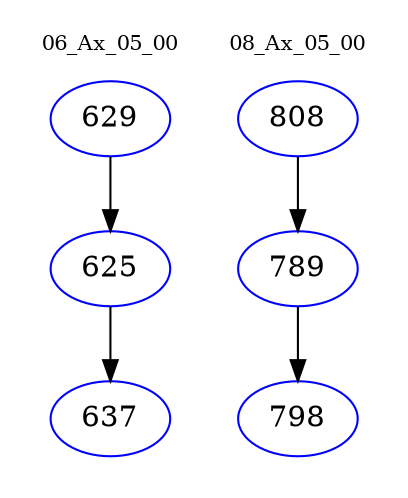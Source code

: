digraph{
subgraph cluster_0 {
color = white
label = "06_Ax_05_00";
fontsize=10;
T0_629 [label="629", color="blue"]
T0_629 -> T0_625 [color="black"]
T0_625 [label="625", color="blue"]
T0_625 -> T0_637 [color="black"]
T0_637 [label="637", color="blue"]
}
subgraph cluster_1 {
color = white
label = "08_Ax_05_00";
fontsize=10;
T1_808 [label="808", color="blue"]
T1_808 -> T1_789 [color="black"]
T1_789 [label="789", color="blue"]
T1_789 -> T1_798 [color="black"]
T1_798 [label="798", color="blue"]
}
}
